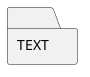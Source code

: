 {
  "sha1": "y499lzpkc8yv6wiqdbvlksgs7slwp9",
  "insertion": {
    "when": "2024-06-04T17:28:46.981Z",
    "url": "http://forum.plantuml.net/7081/defining-folder-entities-generate-illegalargumentexception",
    "user": "plantuml@gmail.com"
  }
}
@startuml
folder test2 [
TEXT
]

folder test2 [
TEXT
]
@enduml
